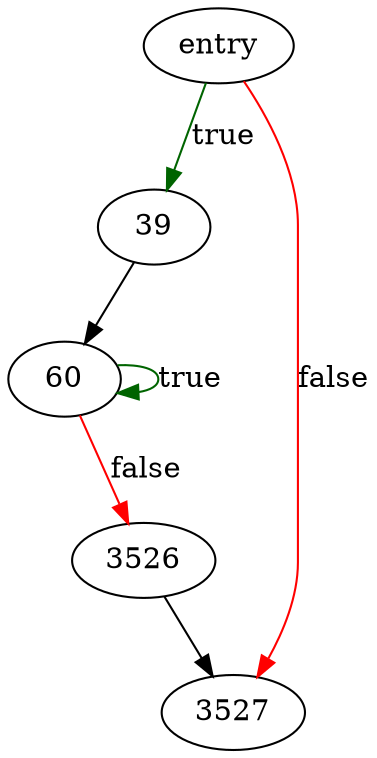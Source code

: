 digraph "sha256_process_block" {
	// Node definitions.
	3 [label=entry];
	39;
	60;
	3526;
	3527;

	// Edge definitions.
	3 -> 39 [
		color=darkgreen
		label=true
	];
	3 -> 3527 [
		color=red
		label=false
	];
	39 -> 60;
	60 -> 60 [
		color=darkgreen
		label=true
	];
	60 -> 3526 [
		color=red
		label=false
	];
	3526 -> 3527;
}
